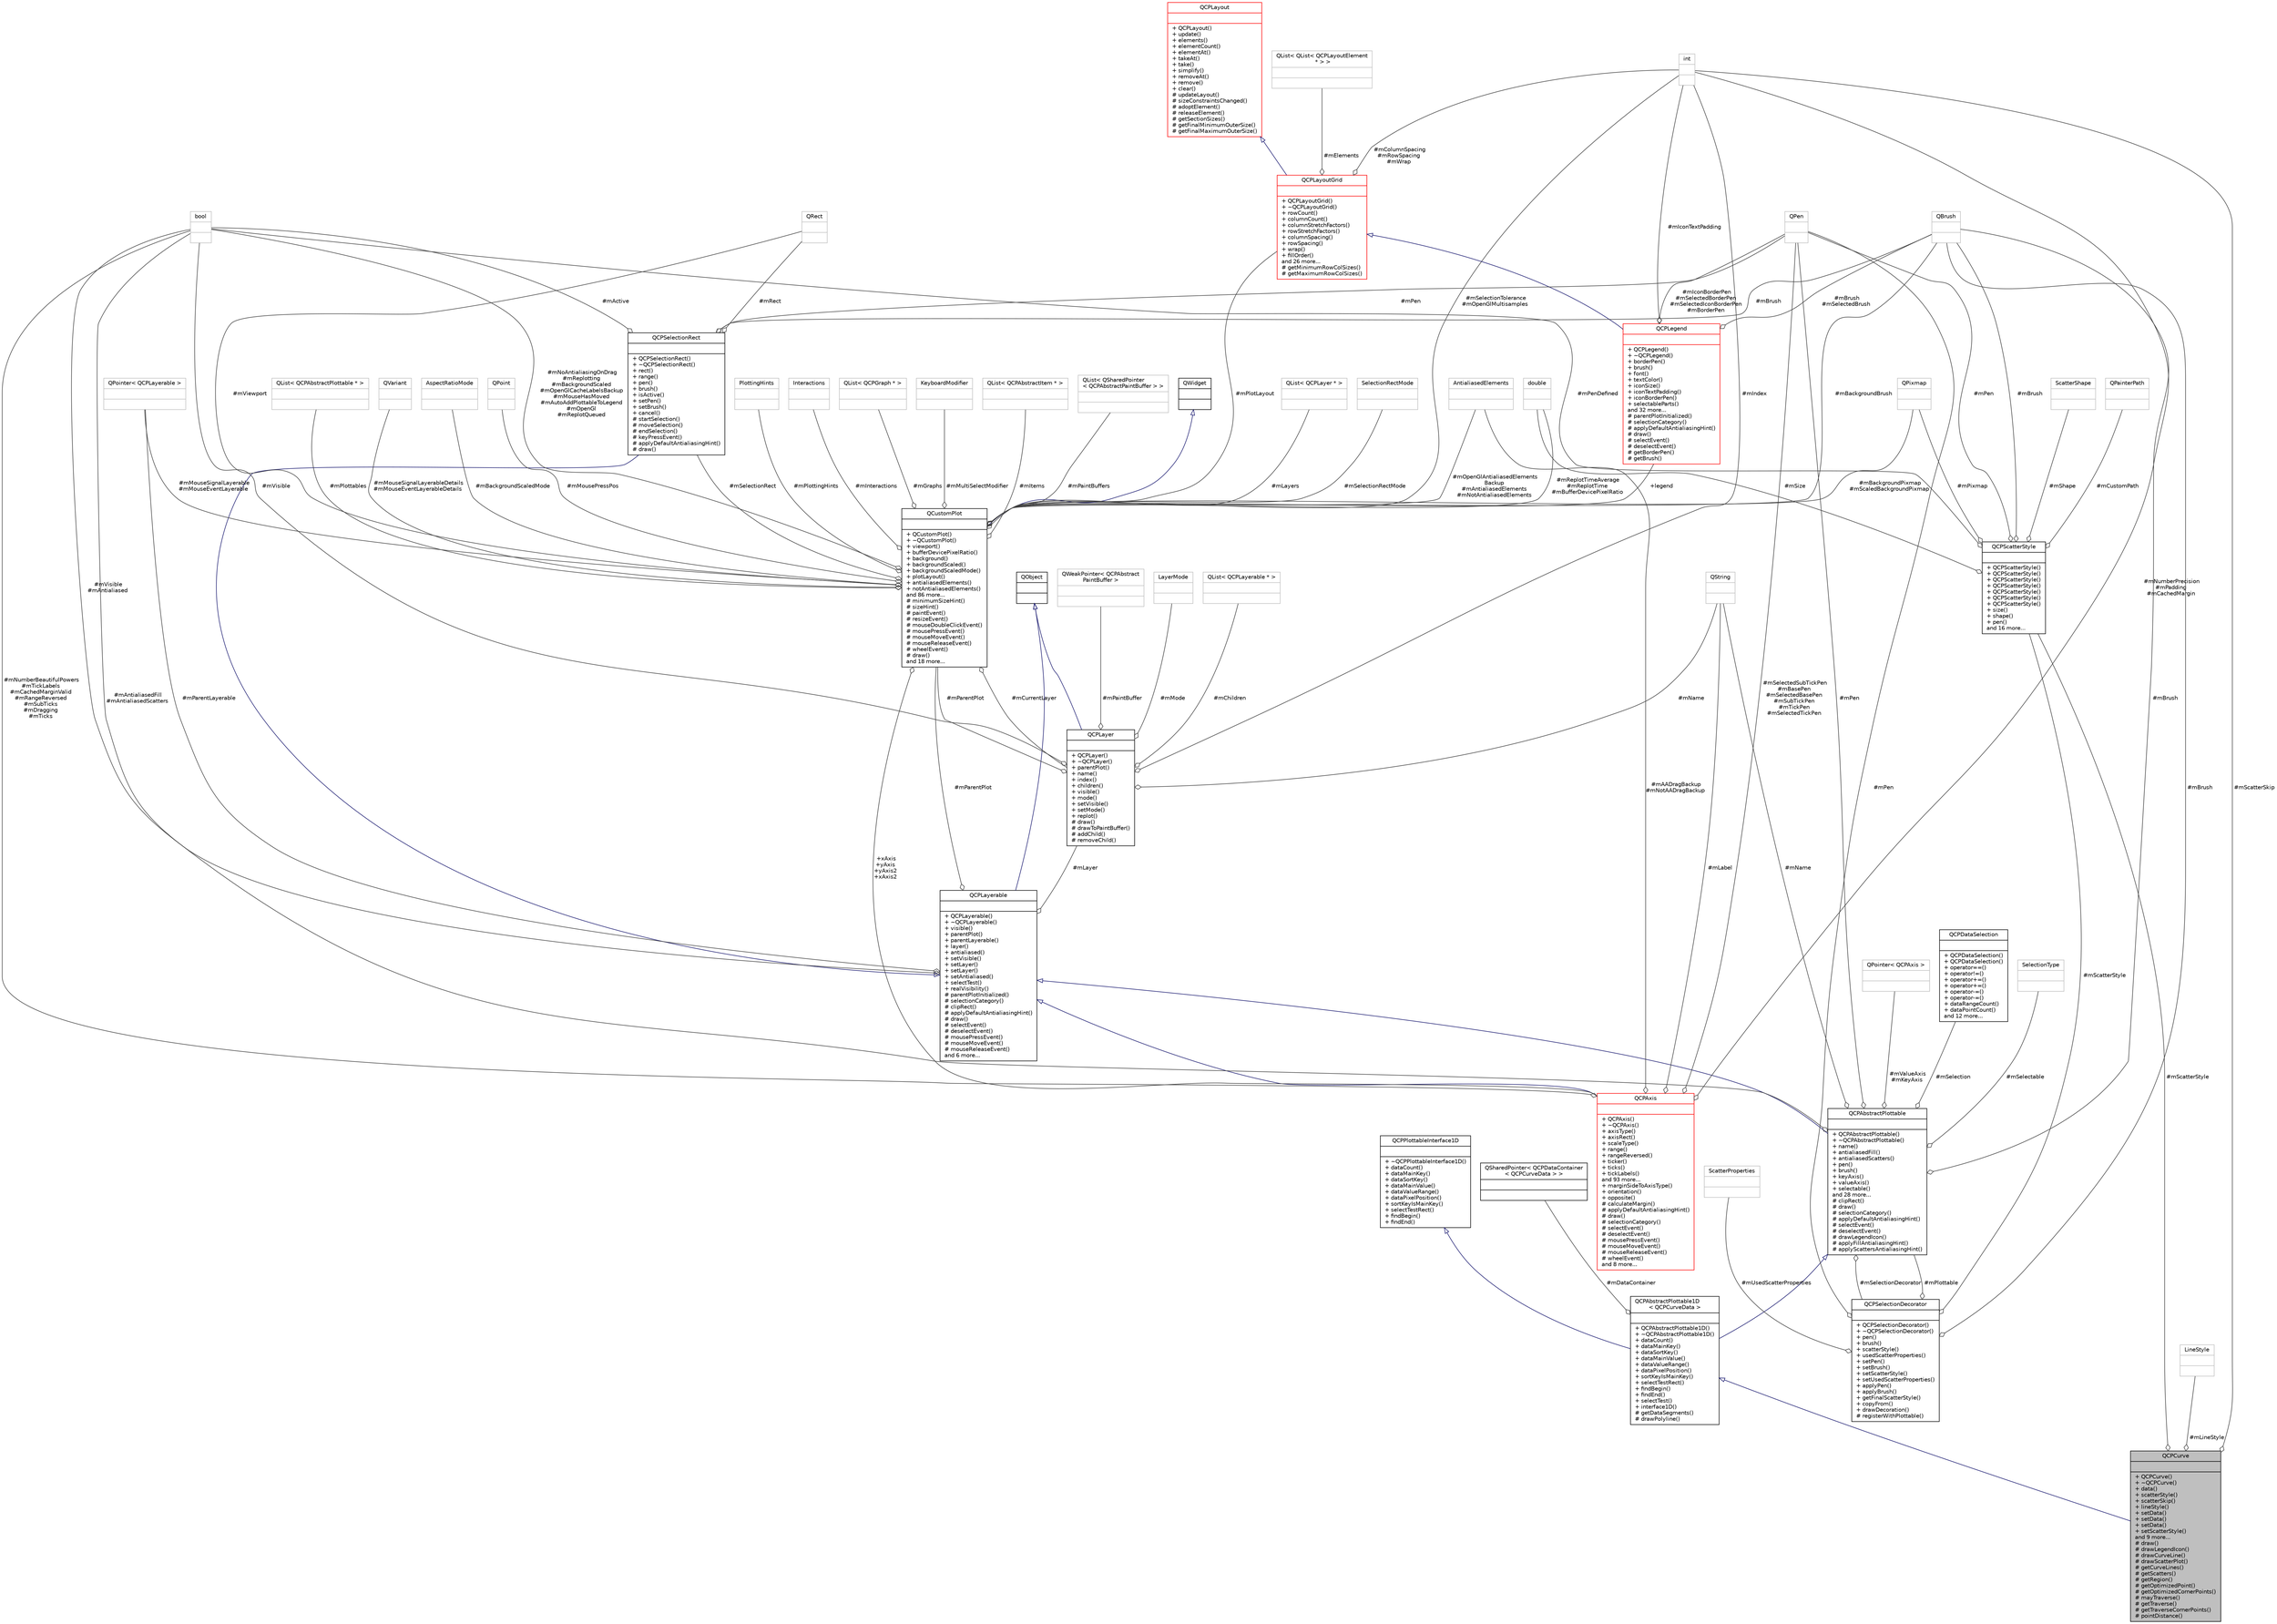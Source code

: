 digraph "QCPCurve"
{
 // LATEX_PDF_SIZE
  edge [fontname="Helvetica",fontsize="10",labelfontname="Helvetica",labelfontsize="10"];
  node [fontname="Helvetica",fontsize="10",shape=record];
  Node1 [label="{QCPCurve\n||+ QCPCurve()\l+ ~QCPCurve()\l+ data()\l+ scatterStyle()\l+ scatterSkip()\l+ lineStyle()\l+ setData()\l+ setData()\l+ setData()\l+ setScatterStyle()\land 9 more...\l# draw()\l# drawLegendIcon()\l# drawCurveLine()\l# drawScatterPlot()\l# getCurveLines()\l# getScatters()\l# getRegion()\l# getOptimizedPoint()\l# getOptimizedCornerPoints()\l# mayTraverse()\l# getTraverse()\l# getTraverseCornerPoints()\l# pointDistance()\l}",height=0.2,width=0.4,color="black", fillcolor="grey75", style="filled", fontcolor="black",tooltip="A plottable representing a parametric curve in a plot."];
  Node2 -> Node1 [dir="back",color="midnightblue",fontsize="10",style="solid",arrowtail="onormal",fontname="Helvetica"];
  Node2 [label="{QCPAbstractPlottable1D\l\< QCPCurveData \>\n||+ QCPAbstractPlottable1D()\l+ ~QCPAbstractPlottable1D()\l+ dataCount()\l+ dataMainKey()\l+ dataSortKey()\l+ dataMainValue()\l+ dataValueRange()\l+ dataPixelPosition()\l+ sortKeyIsMainKey()\l+ selectTestRect()\l+ findBegin()\l+ findEnd()\l+ selectTest()\l+ interface1D()\l# getDataSegments()\l# drawPolyline()\l}",height=0.2,width=0.4,color="black", fillcolor="white", style="filled",URL="$classQCPAbstractPlottable1D.html",tooltip=" "];
  Node3 -> Node2 [dir="back",color="midnightblue",fontsize="10",style="solid",arrowtail="onormal",fontname="Helvetica"];
  Node3 [label="{QCPAbstractPlottable\n||+ QCPAbstractPlottable()\l+ ~QCPAbstractPlottable()\l+ name()\l+ antialiasedFill()\l+ antialiasedScatters()\l+ pen()\l+ brush()\l+ keyAxis()\l+ valueAxis()\l+ selectable()\land 28 more...\l# clipRect()\l# draw()\l# selectionCategory()\l# applyDefaultAntialiasingHint()\l# selectEvent()\l# deselectEvent()\l# drawLegendIcon()\l# applyFillAntialiasingHint()\l# applyScattersAntialiasingHint()\l}",height=0.2,width=0.4,color="black", fillcolor="white", style="filled",URL="$classQCPAbstractPlottable.html",tooltip="The abstract base class for all data representing objects in a plot."];
  Node4 -> Node3 [dir="back",color="midnightblue",fontsize="10",style="solid",arrowtail="onormal",fontname="Helvetica"];
  Node4 [label="{QCPLayerable\n||+ QCPLayerable()\l+ ~QCPLayerable()\l+ visible()\l+ parentPlot()\l+ parentLayerable()\l+ layer()\l+ antialiased()\l+ setVisible()\l+ setLayer()\l+ setLayer()\l+ setAntialiased()\l+ selectTest()\l+ realVisibility()\l# parentPlotInitialized()\l# selectionCategory()\l# clipRect()\l# applyDefaultAntialiasingHint()\l# draw()\l# selectEvent()\l# deselectEvent()\l# mousePressEvent()\l# mouseMoveEvent()\l# mouseReleaseEvent()\land 6 more...\l}",height=0.2,width=0.4,color="black", fillcolor="white", style="filled",URL="$classQCPLayerable.html",tooltip="Base class for all drawable objects."];
  Node5 -> Node4 [dir="back",color="midnightblue",fontsize="10",style="solid",arrowtail="onormal",fontname="Helvetica"];
  Node5 [label="{QObject\n||}",height=0.2,width=0.4,color="black", fillcolor="white", style="filled",URL="$classQObject.html",tooltip=" "];
  Node6 -> Node4 [color="grey25",fontsize="10",style="solid",label=" #mLayer" ,arrowhead="odiamond",fontname="Helvetica"];
  Node6 [label="{QCPLayer\n||+ QCPLayer()\l+ ~QCPLayer()\l+ parentPlot()\l+ name()\l+ index()\l+ children()\l+ visible()\l+ mode()\l+ setVisible()\l+ setMode()\l+ replot()\l# draw()\l# drawToPaintBuffer()\l# addChild()\l# removeChild()\l}",height=0.2,width=0.4,color="black", fillcolor="white", style="filled",URL="$classQCPLayer.html",tooltip="A layer that may contain objects, to control the rendering order."];
  Node5 -> Node6 [dir="back",color="midnightblue",fontsize="10",style="solid",arrowtail="onormal",fontname="Helvetica"];
  Node7 -> Node6 [color="grey25",fontsize="10",style="solid",label=" #mName" ,arrowhead="odiamond",fontname="Helvetica"];
  Node7 [label="{QString\n||}",height=0.2,width=0.4,color="grey75", fillcolor="white", style="filled",tooltip=" "];
  Node8 -> Node6 [color="grey25",fontsize="10",style="solid",label=" #mIndex" ,arrowhead="odiamond",fontname="Helvetica"];
  Node8 [label="{int\n||}",height=0.2,width=0.4,color="grey75", fillcolor="white", style="filled",tooltip=" "];
  Node9 -> Node6 [color="grey25",fontsize="10",style="solid",label=" #mPaintBuffer" ,arrowhead="odiamond",fontname="Helvetica"];
  Node9 [label="{QWeakPointer\< QCPAbstract\lPaintBuffer \>\n||}",height=0.2,width=0.4,color="grey75", fillcolor="white", style="filled",tooltip=" "];
  Node10 -> Node6 [color="grey25",fontsize="10",style="solid",label=" #mVisible" ,arrowhead="odiamond",fontname="Helvetica"];
  Node10 [label="{bool\n||}",height=0.2,width=0.4,color="grey75", fillcolor="white", style="filled",tooltip=" "];
  Node11 -> Node6 [color="grey25",fontsize="10",style="solid",label=" #mParentPlot" ,arrowhead="odiamond",fontname="Helvetica"];
  Node11 [label="{QCustomPlot\n||+ QCustomPlot()\l+ ~QCustomPlot()\l+ viewport()\l+ bufferDevicePixelRatio()\l+ background()\l+ backgroundScaled()\l+ backgroundScaledMode()\l+ plotLayout()\l+ antialiasedElements()\l+ notAntialiasedElements()\land 86 more...\l# minimumSizeHint()\l# sizeHint()\l# paintEvent()\l# resizeEvent()\l# mouseDoubleClickEvent()\l# mousePressEvent()\l# mouseMoveEvent()\l# mouseReleaseEvent()\l# wheelEvent()\l# draw()\land 18 more...\l}",height=0.2,width=0.4,color="black", fillcolor="white", style="filled",URL="$classQCustomPlot.html",tooltip="The central class of the library. This is the QWidget which displays the plot and interacts with the ..."];
  Node12 -> Node11 [dir="back",color="midnightblue",fontsize="10",style="solid",arrowtail="onormal",fontname="Helvetica"];
  Node12 [label="{QWidget\n||}",height=0.2,width=0.4,color="black", fillcolor="white", style="filled",URL="$classQWidget.html",tooltip=" "];
  Node6 -> Node11 [color="grey25",fontsize="10",style="solid",label=" #mCurrentLayer" ,arrowhead="odiamond",fontname="Helvetica"];
  Node13 -> Node11 [color="grey25",fontsize="10",style="solid",label=" #mPlotLayout" ,arrowhead="odiamond",fontname="Helvetica"];
  Node13 [label="{QCPLayoutGrid\n||+ QCPLayoutGrid()\l+ ~QCPLayoutGrid()\l+ rowCount()\l+ columnCount()\l+ columnStretchFactors()\l+ rowStretchFactors()\l+ columnSpacing()\l+ rowSpacing()\l+ wrap()\l+ fillOrder()\land 26 more...\l# getMinimumRowColSizes()\l# getMaximumRowColSizes()\l}",height=0.2,width=0.4,color="red", fillcolor="white", style="filled",URL="$classQCPLayoutGrid.html",tooltip="A layout that arranges child elements in a grid."];
  Node14 -> Node13 [dir="back",color="midnightblue",fontsize="10",style="solid",arrowtail="onormal",fontname="Helvetica"];
  Node14 [label="{QCPLayout\n||+ QCPLayout()\l+ update()\l+ elements()\l+ elementCount()\l+ elementAt()\l+ takeAt()\l+ take()\l+ simplify()\l+ removeAt()\l+ remove()\l+ clear()\l# updateLayout()\l# sizeConstraintsChanged()\l# adoptElement()\l# releaseElement()\l# getSectionSizes()\l# getFinalMinimumOuterSize()\l# getFinalMaximumOuterSize()\l}",height=0.2,width=0.4,color="red", fillcolor="white", style="filled",URL="$classQCPLayout.html",tooltip="The abstract base class for layouts."];
  Node22 -> Node13 [color="grey25",fontsize="10",style="solid",label=" #mElements" ,arrowhead="odiamond",fontname="Helvetica"];
  Node22 [label="{QList\< QList\< QCPLayoutElement\l * \> \>\n||}",height=0.2,width=0.4,color="grey75", fillcolor="white", style="filled",tooltip=" "];
  Node8 -> Node13 [color="grey25",fontsize="10",style="solid",label=" #mColumnSpacing\n#mRowSpacing\n#mWrap" ,arrowhead="odiamond",fontname="Helvetica"];
  Node25 -> Node11 [color="grey25",fontsize="10",style="solid",label=" #mMouseSignalLayerableDetails\n#mMouseEventLayerableDetails" ,arrowhead="odiamond",fontname="Helvetica"];
  Node25 [label="{QVariant\n||}",height=0.2,width=0.4,color="grey75", fillcolor="white", style="filled",tooltip=" "];
  Node26 -> Node11 [color="grey25",fontsize="10",style="solid",label=" #mPlottingHints" ,arrowhead="odiamond",fontname="Helvetica"];
  Node26 [label="{PlottingHints\n||}",height=0.2,width=0.4,color="grey75", fillcolor="white", style="filled",tooltip=" "];
  Node27 -> Node11 [color="grey25",fontsize="10",style="solid",label=" #mInteractions" ,arrowhead="odiamond",fontname="Helvetica"];
  Node27 [label="{Interactions\n||}",height=0.2,width=0.4,color="grey75", fillcolor="white", style="filled",tooltip=" "];
  Node28 -> Node11 [color="grey25",fontsize="10",style="solid",label=" #mReplotTimeAverage\n#mReplotTime\n#mBufferDevicePixelRatio" ,arrowhead="odiamond",fontname="Helvetica"];
  Node28 [label="{double\n||}",height=0.2,width=0.4,color="grey75", fillcolor="white", style="filled",tooltip=" "];
  Node29 -> Node11 [color="grey25",fontsize="10",style="solid",label=" #mSelectionRect" ,arrowhead="odiamond",fontname="Helvetica"];
  Node29 [label="{QCPSelectionRect\n||+ QCPSelectionRect()\l+ ~QCPSelectionRect()\l+ rect()\l+ range()\l+ pen()\l+ brush()\l+ isActive()\l+ setPen()\l+ setBrush()\l+ cancel()\l# startSelection()\l# moveSelection()\l# endSelection()\l# keyPressEvent()\l# applyDefaultAntialiasingHint()\l# draw()\l}",height=0.2,width=0.4,color="black", fillcolor="white", style="filled",URL="$classQCPSelectionRect.html",tooltip="Provides rect/rubber-band data selection and range zoom interaction."];
  Node4 -> Node29 [dir="back",color="midnightblue",fontsize="10",style="solid",arrowtail="onormal",fontname="Helvetica"];
  Node30 -> Node29 [color="grey25",fontsize="10",style="solid",label=" #mPen" ,arrowhead="odiamond",fontname="Helvetica"];
  Node30 [label="{QPen\n||}",height=0.2,width=0.4,color="grey75", fillcolor="white", style="filled",tooltip=" "];
  Node10 -> Node29 [color="grey25",fontsize="10",style="solid",label=" #mActive" ,arrowhead="odiamond",fontname="Helvetica"];
  Node31 -> Node29 [color="grey25",fontsize="10",style="solid",label=" #mBrush" ,arrowhead="odiamond",fontname="Helvetica"];
  Node31 [label="{QBrush\n||}",height=0.2,width=0.4,color="grey75", fillcolor="white", style="filled",tooltip=" "];
  Node20 -> Node29 [color="grey25",fontsize="10",style="solid",label=" #mRect" ,arrowhead="odiamond",fontname="Helvetica"];
  Node20 [label="{QRect\n||}",height=0.2,width=0.4,color="grey75", fillcolor="white", style="filled",tooltip=" "];
  Node32 -> Node11 [color="grey25",fontsize="10",style="solid",label=" #mGraphs" ,arrowhead="odiamond",fontname="Helvetica"];
  Node32 [label="{QList\< QCPGraph * \>\n||}",height=0.2,width=0.4,color="grey75", fillcolor="white", style="filled",tooltip=" "];
  Node33 -> Node11 [color="grey25",fontsize="10",style="solid",label=" #mMultiSelectModifier" ,arrowhead="odiamond",fontname="Helvetica"];
  Node33 [label="{KeyboardModifier\n||}",height=0.2,width=0.4,color="grey75", fillcolor="white", style="filled",tooltip=" "];
  Node34 -> Node11 [color="grey25",fontsize="10",style="solid",label=" #mItems" ,arrowhead="odiamond",fontname="Helvetica"];
  Node34 [label="{QList\< QCPAbstractItem * \>\n||}",height=0.2,width=0.4,color="grey75", fillcolor="white", style="filled",tooltip=" "];
  Node35 -> Node11 [color="grey25",fontsize="10",style="solid",label=" #mPaintBuffers" ,arrowhead="odiamond",fontname="Helvetica"];
  Node35 [label="{QList\< QSharedPointer\l\< QCPAbstractPaintBuffer \> \>\n||}",height=0.2,width=0.4,color="grey75", fillcolor="white", style="filled",tooltip=" "];
  Node36 -> Node11 [color="grey25",fontsize="10",style="solid",label=" +xAxis\n+yAxis\n+yAxis2\n+xAxis2" ,arrowhead="odiamond",fontname="Helvetica"];
  Node36 [label="{QCPAxis\n||+ QCPAxis()\l+ ~QCPAxis()\l+ axisType()\l+ axisRect()\l+ scaleType()\l+ range()\l+ rangeReversed()\l+ ticker()\l+ ticks()\l+ tickLabels()\land 93 more...\l+ marginSideToAxisType()\l+ orientation()\l+ opposite()\l# calculateMargin()\l# applyDefaultAntialiasingHint()\l# draw()\l# selectionCategory()\l# selectEvent()\l# deselectEvent()\l# mousePressEvent()\l# mouseMoveEvent()\l# mouseReleaseEvent()\l# wheelEvent()\land 8 more...\l}",height=0.2,width=0.4,color="red", fillcolor="white", style="filled",URL="$classQCPAxis.html",tooltip="Manages a single axis inside a QCustomPlot."];
  Node4 -> Node36 [dir="back",color="midnightblue",fontsize="10",style="solid",arrowtail="onormal",fontname="Helvetica"];
  Node7 -> Node36 [color="grey25",fontsize="10",style="solid",label=" #mLabel" ,arrowhead="odiamond",fontname="Helvetica"];
  Node30 -> Node36 [color="grey25",fontsize="10",style="solid",label=" #mSelectedSubTickPen\n#mBasePen\n#mSelectedBasePen\n#mSubTickPen\n#mTickPen\n#mSelectedTickPen" ,arrowhead="odiamond",fontname="Helvetica"];
  Node8 -> Node36 [color="grey25",fontsize="10",style="solid",label=" #mNumberPrecision\n#mPadding\n#mCachedMargin" ,arrowhead="odiamond",fontname="Helvetica"];
  Node10 -> Node36 [color="grey25",fontsize="10",style="solid",label=" #mNumberBeautifulPowers\n#mTickLabels\n#mCachedMarginValid\n#mRangeReversed\n#mSubTicks\n#mDragging\n#mTicks" ,arrowhead="odiamond",fontname="Helvetica"];
  Node61 -> Node36 [color="grey25",fontsize="10",style="solid",label=" #mAADragBackup\n#mNotAADragBackup" ,arrowhead="odiamond",fontname="Helvetica"];
  Node61 [label="{AntialiasedElements\n||}",height=0.2,width=0.4,color="grey75", fillcolor="white", style="filled",tooltip=" "];
  Node68 -> Node11 [color="grey25",fontsize="10",style="solid",label=" #mLayers" ,arrowhead="odiamond",fontname="Helvetica"];
  Node68 [label="{QList\< QCPLayer * \>\n||}",height=0.2,width=0.4,color="grey75", fillcolor="white", style="filled",tooltip=" "];
  Node69 -> Node11 [color="grey25",fontsize="10",style="solid",label=" #mSelectionRectMode" ,arrowhead="odiamond",fontname="Helvetica"];
  Node69 [label="{SelectionRectMode\n||}",height=0.2,width=0.4,color="grey75", fillcolor="white", style="filled",tooltip=" "];
  Node60 -> Node11 [color="grey25",fontsize="10",style="solid",label=" #mBackgroundPixmap\n#mScaledBackgroundPixmap" ,arrowhead="odiamond",fontname="Helvetica"];
  Node60 [label="{QPixmap\n||}",height=0.2,width=0.4,color="grey75", fillcolor="white", style="filled",tooltip=" "];
  Node70 -> Node11 [color="grey25",fontsize="10",style="solid",label=" #mMouseSignalLayerable\n#mMouseEventLayerable" ,arrowhead="odiamond",fontname="Helvetica"];
  Node70 [label="{QPointer\< QCPLayerable \>\n||}",height=0.2,width=0.4,color="grey75", fillcolor="white", style="filled",tooltip=" "];
  Node8 -> Node11 [color="grey25",fontsize="10",style="solid",label=" #mSelectionTolerance\n#mOpenGlMultisamples" ,arrowhead="odiamond",fontname="Helvetica"];
  Node71 -> Node11 [color="grey25",fontsize="10",style="solid",label=" #mPlottables" ,arrowhead="odiamond",fontname="Helvetica"];
  Node71 [label="{QList\< QCPAbstractPlottable * \>\n||}",height=0.2,width=0.4,color="grey75", fillcolor="white", style="filled",tooltip=" "];
  Node10 -> Node11 [color="grey25",fontsize="10",style="solid",label=" #mNoAntialiasingOnDrag\n#mReplotting\n#mBackgroundScaled\n#mOpenGlCacheLabelsBackup\n#mMouseHasMoved\n#mAutoAddPlottableToLegend\n#mOpenGl\n#mReplotQueued" ,arrowhead="odiamond",fontname="Helvetica"];
  Node31 -> Node11 [color="grey25",fontsize="10",style="solid",label=" #mBackgroundBrush" ,arrowhead="odiamond",fontname="Helvetica"];
  Node61 -> Node11 [color="grey25",fontsize="10",style="solid",label=" #mOpenGlAntialiasedElements\lBackup\n#mAntialiasedElements\n#mNotAntialiasedElements" ,arrowhead="odiamond",fontname="Helvetica"];
  Node72 -> Node11 [color="grey25",fontsize="10",style="solid",label=" +legend" ,arrowhead="odiamond",fontname="Helvetica"];
  Node72 [label="{QCPLegend\n||+ QCPLegend()\l+ ~QCPLegend()\l+ borderPen()\l+ brush()\l+ font()\l+ textColor()\l+ iconSize()\l+ iconTextPadding()\l+ iconBorderPen()\l+ selectableParts()\land 32 more...\l# parentPlotInitialized()\l# selectionCategory()\l# applyDefaultAntialiasingHint()\l# draw()\l# selectEvent()\l# deselectEvent()\l# getBorderPen()\l# getBrush()\l}",height=0.2,width=0.4,color="red", fillcolor="white", style="filled",URL="$classQCPLegend.html",tooltip="Manages a legend inside a QCustomPlot."];
  Node13 -> Node72 [dir="back",color="midnightblue",fontsize="10",style="solid",arrowtail="onormal",fontname="Helvetica"];
  Node30 -> Node72 [color="grey25",fontsize="10",style="solid",label=" #mIconBorderPen\n#mSelectedBorderPen\n#mSelectedIconBorderPen\n#mBorderPen" ,arrowhead="odiamond",fontname="Helvetica"];
  Node8 -> Node72 [color="grey25",fontsize="10",style="solid",label=" #mIconTextPadding" ,arrowhead="odiamond",fontname="Helvetica"];
  Node31 -> Node72 [color="grey25",fontsize="10",style="solid",label=" #mBrush\n#mSelectedBrush" ,arrowhead="odiamond",fontname="Helvetica"];
  Node63 -> Node11 [color="grey25",fontsize="10",style="solid",label=" #mBackgroundScaledMode" ,arrowhead="odiamond",fontname="Helvetica"];
  Node63 [label="{AspectRatioMode\n||}",height=0.2,width=0.4,color="grey75", fillcolor="white", style="filled",tooltip=" "];
  Node20 -> Node11 [color="grey25",fontsize="10",style="solid",label=" #mViewport" ,arrowhead="odiamond",fontname="Helvetica"];
  Node73 -> Node11 [color="grey25",fontsize="10",style="solid",label=" #mMousePressPos" ,arrowhead="odiamond",fontname="Helvetica"];
  Node73 [label="{QPoint\n||}",height=0.2,width=0.4,color="grey75", fillcolor="white", style="filled",tooltip=" "];
  Node74 -> Node6 [color="grey25",fontsize="10",style="solid",label=" #mMode" ,arrowhead="odiamond",fontname="Helvetica"];
  Node74 [label="{LayerMode\n||}",height=0.2,width=0.4,color="grey75", fillcolor="white", style="filled",tooltip=" "];
  Node75 -> Node6 [color="grey25",fontsize="10",style="solid",label=" #mChildren" ,arrowhead="odiamond",fontname="Helvetica"];
  Node75 [label="{QList\< QCPLayerable * \>\n||}",height=0.2,width=0.4,color="grey75", fillcolor="white", style="filled",tooltip=" "];
  Node70 -> Node4 [color="grey25",fontsize="10",style="solid",label=" #mParentLayerable" ,arrowhead="odiamond",fontname="Helvetica"];
  Node10 -> Node4 [color="grey25",fontsize="10",style="solid",label=" #mVisible\n#mAntialiased" ,arrowhead="odiamond",fontname="Helvetica"];
  Node11 -> Node4 [color="grey25",fontsize="10",style="solid",label=" #mParentPlot" ,arrowhead="odiamond",fontname="Helvetica"];
  Node76 -> Node3 [color="grey25",fontsize="10",style="solid",label=" #mValueAxis\n#mKeyAxis" ,arrowhead="odiamond",fontname="Helvetica"];
  Node76 [label="{QPointer\< QCPAxis \>\n||}",height=0.2,width=0.4,color="grey75", fillcolor="white", style="filled",tooltip=" "];
  Node7 -> Node3 [color="grey25",fontsize="10",style="solid",label=" #mName" ,arrowhead="odiamond",fontname="Helvetica"];
  Node77 -> Node3 [color="grey25",fontsize="10",style="solid",label=" #mSelection" ,arrowhead="odiamond",fontname="Helvetica"];
  Node77 [label="{QCPDataSelection\n||+ QCPDataSelection()\l+ QCPDataSelection()\l+ operator==()\l+ operator!=()\l+ operator+=()\l+ operator+=()\l+ operator-=()\l+ operator-=()\l+ dataRangeCount()\l+ dataPointCount()\land 12 more...\l}",height=0.2,width=0.4,color="black", fillcolor="white", style="filled",URL="$classQCPDataSelection.html",tooltip="Describes a data set by holding multiple QCPDataRange instances."];
  Node78 -> Node3 [color="grey25",fontsize="10",style="solid",label=" #mSelectable" ,arrowhead="odiamond",fontname="Helvetica"];
  Node78 [label="{SelectionType\n||}",height=0.2,width=0.4,color="grey75", fillcolor="white", style="filled",tooltip=" "];
  Node30 -> Node3 [color="grey25",fontsize="10",style="solid",label=" #mPen" ,arrowhead="odiamond",fontname="Helvetica"];
  Node10 -> Node3 [color="grey25",fontsize="10",style="solid",label=" #mAntialiasedFill\n#mAntialiasedScatters" ,arrowhead="odiamond",fontname="Helvetica"];
  Node31 -> Node3 [color="grey25",fontsize="10",style="solid",label=" #mBrush" ,arrowhead="odiamond",fontname="Helvetica"];
  Node79 -> Node3 [color="grey25",fontsize="10",style="solid",label=" #mSelectionDecorator" ,arrowhead="odiamond",fontname="Helvetica"];
  Node79 [label="{QCPSelectionDecorator\n||+ QCPSelectionDecorator()\l+ ~QCPSelectionDecorator()\l+ pen()\l+ brush()\l+ scatterStyle()\l+ usedScatterProperties()\l+ setPen()\l+ setBrush()\l+ setScatterStyle()\l+ setUsedScatterProperties()\l+ applyPen()\l+ applyBrush()\l+ getFinalScatterStyle()\l+ copyFrom()\l+ drawDecoration()\l# registerWithPlottable()\l}",height=0.2,width=0.4,color="black", fillcolor="white", style="filled",URL="$classQCPSelectionDecorator.html",tooltip="Controls how a plottable's data selection is drawn."];
  Node3 -> Node79 [color="grey25",fontsize="10",style="solid",label=" #mPlottable" ,arrowhead="odiamond",fontname="Helvetica"];
  Node30 -> Node79 [color="grey25",fontsize="10",style="solid",label=" #mPen" ,arrowhead="odiamond",fontname="Helvetica"];
  Node31 -> Node79 [color="grey25",fontsize="10",style="solid",label=" #mBrush" ,arrowhead="odiamond",fontname="Helvetica"];
  Node80 -> Node79 [color="grey25",fontsize="10",style="solid",label=" #mUsedScatterProperties" ,arrowhead="odiamond",fontname="Helvetica"];
  Node80 [label="{ScatterProperties\n||}",height=0.2,width=0.4,color="grey75", fillcolor="white", style="filled",tooltip=" "];
  Node81 -> Node79 [color="grey25",fontsize="10",style="solid",label=" #mScatterStyle" ,arrowhead="odiamond",fontname="Helvetica"];
  Node81 [label="{QCPScatterStyle\n||+ QCPScatterStyle()\l+ QCPScatterStyle()\l+ QCPScatterStyle()\l+ QCPScatterStyle()\l+ QCPScatterStyle()\l+ QCPScatterStyle()\l+ QCPScatterStyle()\l+ size()\l+ shape()\l+ pen()\land 16 more...\l}",height=0.2,width=0.4,color="black", fillcolor="white", style="filled",URL="$classQCPScatterStyle.html",tooltip="Represents the visual appearance of scatter points."];
  Node82 -> Node81 [color="grey25",fontsize="10",style="solid",label=" #mShape" ,arrowhead="odiamond",fontname="Helvetica"];
  Node82 [label="{ScatterShape\n||}",height=0.2,width=0.4,color="grey75", fillcolor="white", style="filled",tooltip=" "];
  Node28 -> Node81 [color="grey25",fontsize="10",style="solid",label=" #mSize" ,arrowhead="odiamond",fontname="Helvetica"];
  Node60 -> Node81 [color="grey25",fontsize="10",style="solid",label=" #mPixmap" ,arrowhead="odiamond",fontname="Helvetica"];
  Node30 -> Node81 [color="grey25",fontsize="10",style="solid",label=" #mPen" ,arrowhead="odiamond",fontname="Helvetica"];
  Node10 -> Node81 [color="grey25",fontsize="10",style="solid",label=" #mPenDefined" ,arrowhead="odiamond",fontname="Helvetica"];
  Node83 -> Node81 [color="grey25",fontsize="10",style="solid",label=" #mCustomPath" ,arrowhead="odiamond",fontname="Helvetica"];
  Node83 [label="{QPainterPath\n||}",height=0.2,width=0.4,color="grey75", fillcolor="white", style="filled",tooltip=" "];
  Node31 -> Node81 [color="grey25",fontsize="10",style="solid",label=" #mBrush" ,arrowhead="odiamond",fontname="Helvetica"];
  Node84 -> Node2 [dir="back",color="midnightblue",fontsize="10",style="solid",arrowtail="onormal",fontname="Helvetica"];
  Node84 [label="{QCPPlottableInterface1D\n||+ ~QCPPlottableInterface1D()\l+ dataCount()\l+ dataMainKey()\l+ dataSortKey()\l+ dataMainValue()\l+ dataValueRange()\l+ dataPixelPosition()\l+ sortKeyIsMainKey()\l+ selectTestRect()\l+ findBegin()\l+ findEnd()\l}",height=0.2,width=0.4,color="black", fillcolor="white", style="filled",URL="$classQCPPlottableInterface1D.html",tooltip="Defines an abstract interface for one-dimensional plottables."];
  Node85 -> Node2 [color="grey25",fontsize="10",style="solid",label=" #mDataContainer" ,arrowhead="odiamond",fontname="Helvetica"];
  Node85 [label="{QSharedPointer\< QCPDataContainer\l\< QCPCurveData \> \>\n||}",height=0.2,width=0.4,color="black", fillcolor="white", style="filled",URL="$classQSharedPointer_3_01QCPDataContainer_3_01QCPCurveData_01_4_01_4.html",tooltip=" "];
  Node86 -> Node1 [color="grey25",fontsize="10",style="solid",label=" #mLineStyle" ,arrowhead="odiamond",fontname="Helvetica"];
  Node86 [label="{LineStyle\n||}",height=0.2,width=0.4,color="grey75", fillcolor="white", style="filled",tooltip=" "];
  Node8 -> Node1 [color="grey25",fontsize="10",style="solid",label=" #mScatterSkip" ,arrowhead="odiamond",fontname="Helvetica"];
  Node81 -> Node1 [color="grey25",fontsize="10",style="solid",label=" #mScatterStyle" ,arrowhead="odiamond",fontname="Helvetica"];
}
